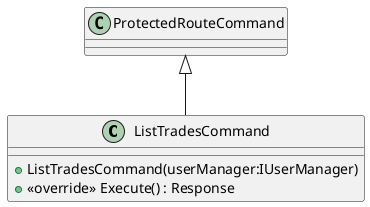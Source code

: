 @startuml
class ListTradesCommand {
    + ListTradesCommand(userManager:IUserManager)
    + <<override>> Execute() : Response
}
ProtectedRouteCommand <|-- ListTradesCommand
@enduml

